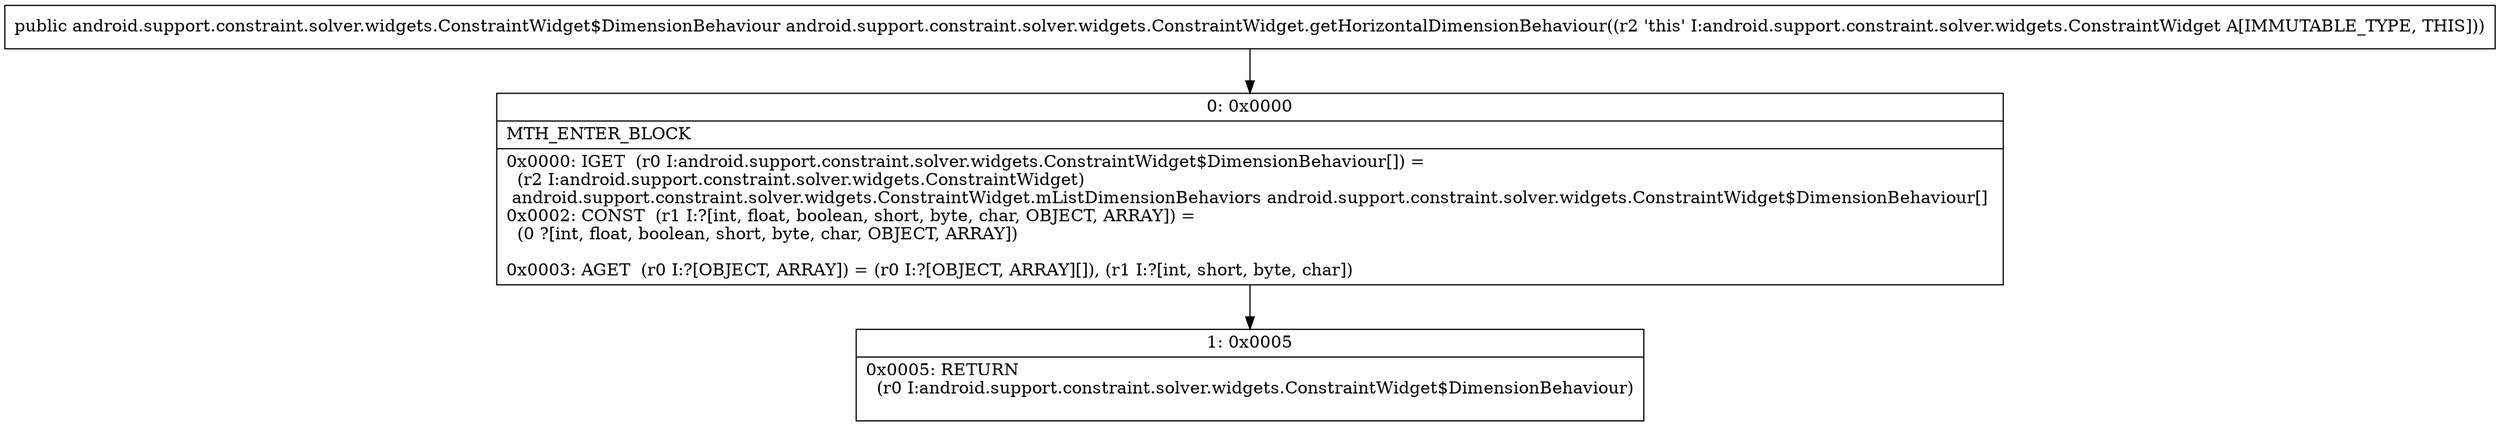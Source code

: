 digraph "CFG forandroid.support.constraint.solver.widgets.ConstraintWidget.getHorizontalDimensionBehaviour()Landroid\/support\/constraint\/solver\/widgets\/ConstraintWidget$DimensionBehaviour;" {
Node_0 [shape=record,label="{0\:\ 0x0000|MTH_ENTER_BLOCK\l|0x0000: IGET  (r0 I:android.support.constraint.solver.widgets.ConstraintWidget$DimensionBehaviour[]) = \l  (r2 I:android.support.constraint.solver.widgets.ConstraintWidget)\l android.support.constraint.solver.widgets.ConstraintWidget.mListDimensionBehaviors android.support.constraint.solver.widgets.ConstraintWidget$DimensionBehaviour[] \l0x0002: CONST  (r1 I:?[int, float, boolean, short, byte, char, OBJECT, ARRAY]) = \l  (0 ?[int, float, boolean, short, byte, char, OBJECT, ARRAY])\l \l0x0003: AGET  (r0 I:?[OBJECT, ARRAY]) = (r0 I:?[OBJECT, ARRAY][]), (r1 I:?[int, short, byte, char]) \l}"];
Node_1 [shape=record,label="{1\:\ 0x0005|0x0005: RETURN  \l  (r0 I:android.support.constraint.solver.widgets.ConstraintWidget$DimensionBehaviour)\l \l}"];
MethodNode[shape=record,label="{public android.support.constraint.solver.widgets.ConstraintWidget$DimensionBehaviour android.support.constraint.solver.widgets.ConstraintWidget.getHorizontalDimensionBehaviour((r2 'this' I:android.support.constraint.solver.widgets.ConstraintWidget A[IMMUTABLE_TYPE, THIS])) }"];
MethodNode -> Node_0;
Node_0 -> Node_1;
}

